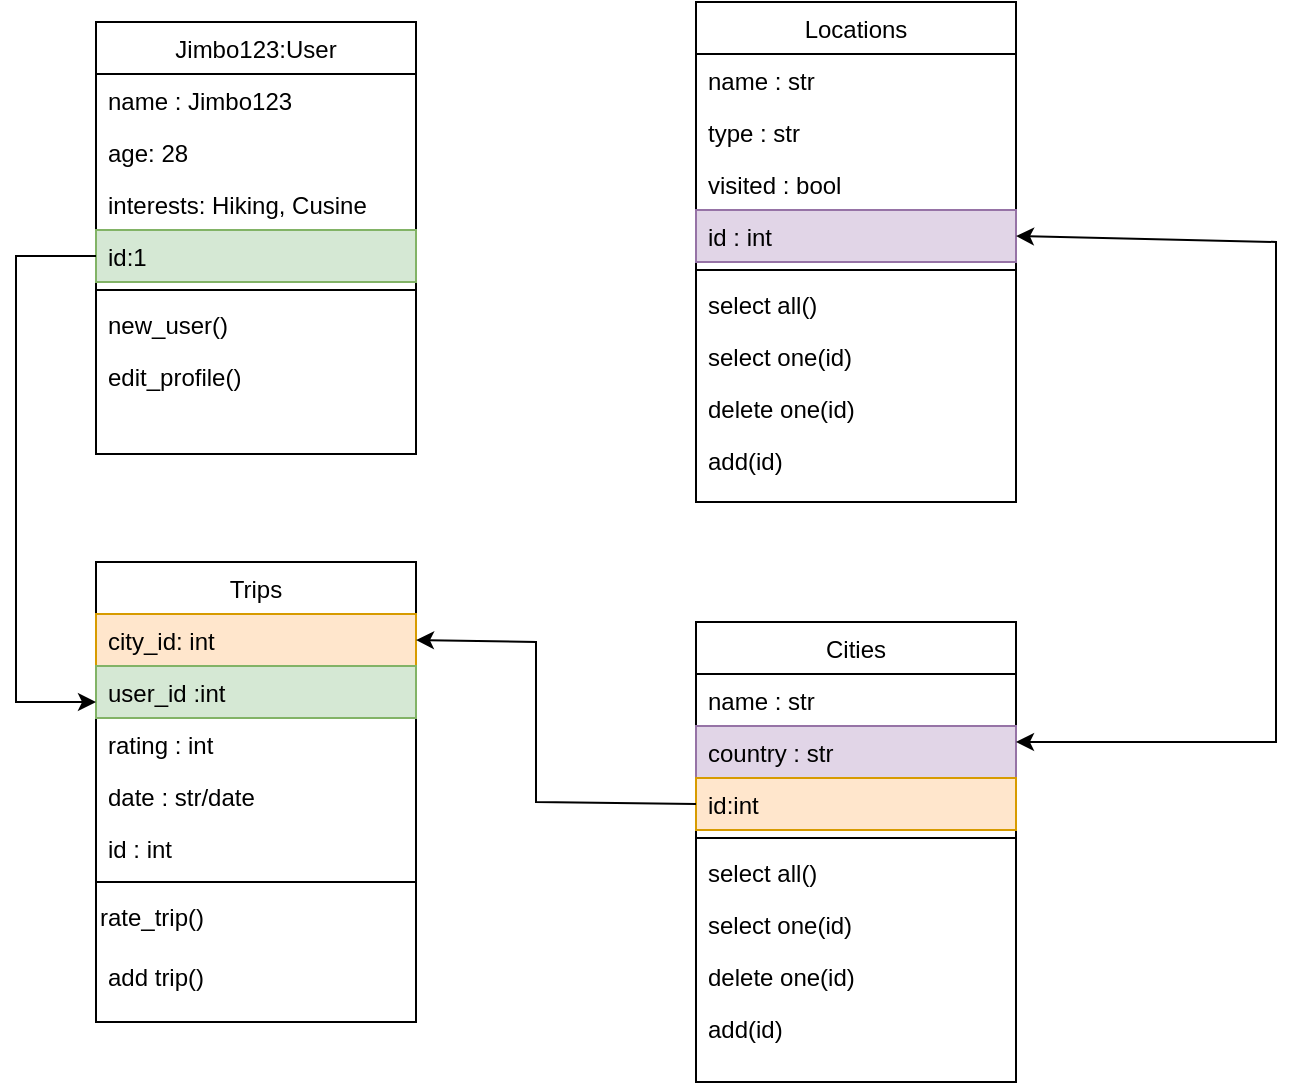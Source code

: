 <mxfile version="17.5.0" type="device"><diagram id="C5RBs43oDa-KdzZeNtuy" name="Page-1"><mxGraphModel dx="1306" dy="725" grid="1" gridSize="10" guides="1" tooltips="1" connect="1" arrows="1" fold="1" page="1" pageScale="1" pageWidth="827" pageHeight="1169" math="0" shadow="0"><root><mxCell id="WIyWlLk6GJQsqaUBKTNV-0"/><mxCell id="WIyWlLk6GJQsqaUBKTNV-1" parent="WIyWlLk6GJQsqaUBKTNV-0"/><mxCell id="zkfFHV4jXpPFQw0GAbJ--17" value="Jimbo123:User" style="swimlane;fontStyle=0;align=center;verticalAlign=top;childLayout=stackLayout;horizontal=1;startSize=26;horizontalStack=0;resizeParent=1;resizeLast=0;collapsible=1;marginBottom=0;rounded=0;shadow=0;strokeWidth=1;" parent="WIyWlLk6GJQsqaUBKTNV-1" vertex="1"><mxGeometry x="210" y="30" width="160" height="216" as="geometry"><mxRectangle x="550" y="140" width="160" height="26" as="alternateBounds"/></mxGeometry></mxCell><mxCell id="zkfFHV4jXpPFQw0GAbJ--18" value="name : Jimbo123" style="text;align=left;verticalAlign=top;spacingLeft=4;spacingRight=4;overflow=hidden;rotatable=0;points=[[0,0.5],[1,0.5]];portConstraint=eastwest;" parent="zkfFHV4jXpPFQw0GAbJ--17" vertex="1"><mxGeometry y="26" width="160" height="26" as="geometry"/></mxCell><mxCell id="zkfFHV4jXpPFQw0GAbJ--19" value="age: 28" style="text;align=left;verticalAlign=top;spacingLeft=4;spacingRight=4;overflow=hidden;rotatable=0;points=[[0,0.5],[1,0.5]];portConstraint=eastwest;rounded=0;shadow=0;html=0;" parent="zkfFHV4jXpPFQw0GAbJ--17" vertex="1"><mxGeometry y="52" width="160" height="26" as="geometry"/></mxCell><mxCell id="zkfFHV4jXpPFQw0GAbJ--20" value="interests: Hiking, Cusine" style="text;align=left;verticalAlign=top;spacingLeft=4;spacingRight=4;overflow=hidden;rotatable=0;points=[[0,0.5],[1,0.5]];portConstraint=eastwest;rounded=0;shadow=0;html=0;" parent="zkfFHV4jXpPFQw0GAbJ--17" vertex="1"><mxGeometry y="78" width="160" height="26" as="geometry"/></mxCell><mxCell id="zkfFHV4jXpPFQw0GAbJ--21" value="id:1" style="text;align=left;verticalAlign=top;spacingLeft=4;spacingRight=4;overflow=hidden;rotatable=0;points=[[0,0.5],[1,0.5]];portConstraint=eastwest;rounded=0;shadow=0;html=0;fillColor=#d5e8d4;strokeColor=#82b366;" parent="zkfFHV4jXpPFQw0GAbJ--17" vertex="1"><mxGeometry y="104" width="160" height="26" as="geometry"/></mxCell><mxCell id="zkfFHV4jXpPFQw0GAbJ--23" value="" style="line;html=1;strokeWidth=1;align=left;verticalAlign=middle;spacingTop=-1;spacingLeft=3;spacingRight=3;rotatable=0;labelPosition=right;points=[];portConstraint=eastwest;" parent="zkfFHV4jXpPFQw0GAbJ--17" vertex="1"><mxGeometry y="130" width="160" height="8" as="geometry"/></mxCell><mxCell id="pNhWWXLEbIImmQ0eV7bJ-21" value="new_user()" style="text;align=left;verticalAlign=top;spacingLeft=4;spacingRight=4;overflow=hidden;rotatable=0;points=[[0,0.5],[1,0.5]];portConstraint=eastwest;rounded=0;shadow=0;html=0;" parent="zkfFHV4jXpPFQw0GAbJ--17" vertex="1"><mxGeometry y="138" width="160" height="26" as="geometry"/></mxCell><mxCell id="pNhWWXLEbIImmQ0eV7bJ-22" value="edit_profile()" style="text;align=left;verticalAlign=top;spacingLeft=4;spacingRight=4;overflow=hidden;rotatable=0;points=[[0,0.5],[1,0.5]];portConstraint=eastwest;rounded=0;shadow=0;html=0;" parent="zkfFHV4jXpPFQw0GAbJ--17" vertex="1"><mxGeometry y="164" width="160" height="26" as="geometry"/></mxCell><mxCell id="pNhWWXLEbIImmQ0eV7bJ-0" value="Trips" style="swimlane;fontStyle=0;align=center;verticalAlign=top;childLayout=stackLayout;horizontal=1;startSize=26;horizontalStack=0;resizeParent=1;resizeLast=0;collapsible=1;marginBottom=0;rounded=0;shadow=0;strokeWidth=1;" parent="WIyWlLk6GJQsqaUBKTNV-1" vertex="1"><mxGeometry x="210" y="300" width="160" height="230" as="geometry"><mxRectangle x="550" y="140" width="160" height="26" as="alternateBounds"/></mxGeometry></mxCell><mxCell id="pNhWWXLEbIImmQ0eV7bJ-3" value="city_id: int" style="text;align=left;verticalAlign=top;spacingLeft=4;spacingRight=4;overflow=hidden;rotatable=0;points=[[0,0.5],[1,0.5]];portConstraint=eastwest;rounded=0;shadow=0;html=0;fillColor=#ffe6cc;strokeColor=#d79b00;" parent="pNhWWXLEbIImmQ0eV7bJ-0" vertex="1"><mxGeometry y="26" width="160" height="26" as="geometry"/></mxCell><mxCell id="pNhWWXLEbIImmQ0eV7bJ-4" value="user_id :int" style="text;align=left;verticalAlign=top;spacingLeft=4;spacingRight=4;overflow=hidden;rotatable=0;points=[[0,0.5],[1,0.5]];portConstraint=eastwest;rounded=0;shadow=0;html=0;fillColor=#d5e8d4;strokeColor=#82b366;" parent="pNhWWXLEbIImmQ0eV7bJ-0" vertex="1"><mxGeometry y="52" width="160" height="26" as="geometry"/></mxCell><mxCell id="pNhWWXLEbIImmQ0eV7bJ-12" value="rating : int" style="text;align=left;verticalAlign=top;spacingLeft=4;spacingRight=4;overflow=hidden;rotatable=0;points=[[0,0.5],[1,0.5]];portConstraint=eastwest;rounded=0;shadow=0;html=0;" parent="pNhWWXLEbIImmQ0eV7bJ-0" vertex="1"><mxGeometry y="78" width="160" height="26" as="geometry"/></mxCell><mxCell id="pNhWWXLEbIImmQ0eV7bJ-15" value="date : str/date" style="text;align=left;verticalAlign=top;spacingLeft=4;spacingRight=4;overflow=hidden;rotatable=0;points=[[0,0.5],[1,0.5]];portConstraint=eastwest;rounded=0;shadow=0;html=0;" parent="pNhWWXLEbIImmQ0eV7bJ-0" vertex="1"><mxGeometry y="104" width="160" height="26" as="geometry"/></mxCell><mxCell id="pNhWWXLEbIImmQ0eV7bJ-13" value="id : int" style="text;align=left;verticalAlign=top;spacingLeft=4;spacingRight=4;overflow=hidden;rotatable=0;points=[[0,0.5],[1,0.5]];portConstraint=eastwest;rounded=0;shadow=0;html=0;" parent="pNhWWXLEbIImmQ0eV7bJ-0" vertex="1"><mxGeometry y="130" width="160" height="26" as="geometry"/></mxCell><mxCell id="pNhWWXLEbIImmQ0eV7bJ-5" value="" style="line;html=1;strokeWidth=1;align=left;verticalAlign=middle;spacingTop=-1;spacingLeft=3;spacingRight=3;rotatable=0;labelPosition=right;points=[];portConstraint=eastwest;" parent="pNhWWXLEbIImmQ0eV7bJ-0" vertex="1"><mxGeometry y="156" width="160" height="8" as="geometry"/></mxCell><mxCell id="pNhWWXLEbIImmQ0eV7bJ-23" value="rate_trip()" style="text;whiteSpace=wrap;html=1;" parent="pNhWWXLEbIImmQ0eV7bJ-0" vertex="1"><mxGeometry y="164" width="160" height="30" as="geometry"/></mxCell><mxCell id="pNhWWXLEbIImmQ0eV7bJ-16" value="add trip()" style="text;align=left;verticalAlign=top;spacingLeft=4;spacingRight=4;overflow=hidden;rotatable=0;points=[[0,0.5],[1,0.5]];portConstraint=eastwest;rounded=0;shadow=0;html=0;" parent="pNhWWXLEbIImmQ0eV7bJ-0" vertex="1"><mxGeometry y="194" width="160" height="26" as="geometry"/></mxCell><mxCell id="pNhWWXLEbIImmQ0eV7bJ-6" value="Locations" style="swimlane;fontStyle=0;align=center;verticalAlign=top;childLayout=stackLayout;horizontal=1;startSize=26;horizontalStack=0;resizeParent=1;resizeLast=0;collapsible=1;marginBottom=0;rounded=0;shadow=0;strokeWidth=1;" parent="WIyWlLk6GJQsqaUBKTNV-1" vertex="1"><mxGeometry x="510" y="20" width="160" height="250" as="geometry"><mxRectangle x="550" y="140" width="160" height="26" as="alternateBounds"/></mxGeometry></mxCell><mxCell id="pNhWWXLEbIImmQ0eV7bJ-7" value="name : str" style="text;align=left;verticalAlign=top;spacingLeft=4;spacingRight=4;overflow=hidden;rotatable=0;points=[[0,0.5],[1,0.5]];portConstraint=eastwest;" parent="pNhWWXLEbIImmQ0eV7bJ-6" vertex="1"><mxGeometry y="26" width="160" height="26" as="geometry"/></mxCell><mxCell id="pNhWWXLEbIImmQ0eV7bJ-9" value="type : str" style="text;align=left;verticalAlign=top;spacingLeft=4;spacingRight=4;overflow=hidden;rotatable=0;points=[[0,0.5],[1,0.5]];portConstraint=eastwest;rounded=0;shadow=0;html=0;" parent="pNhWWXLEbIImmQ0eV7bJ-6" vertex="1"><mxGeometry y="52" width="160" height="26" as="geometry"/></mxCell><mxCell id="pNhWWXLEbIImmQ0eV7bJ-14" value="visited : bool" style="text;align=left;verticalAlign=top;spacingLeft=4;spacingRight=4;overflow=hidden;rotatable=0;points=[[0,0.5],[1,0.5]];portConstraint=eastwest;rounded=0;shadow=0;html=0;" parent="pNhWWXLEbIImmQ0eV7bJ-6" vertex="1"><mxGeometry y="78" width="160" height="26" as="geometry"/></mxCell><mxCell id="pNhWWXLEbIImmQ0eV7bJ-10" value="id : int" style="text;align=left;verticalAlign=top;spacingLeft=4;spacingRight=4;overflow=hidden;rotatable=0;points=[[0,0.5],[1,0.5]];portConstraint=eastwest;rounded=0;shadow=0;html=0;fillColor=#e1d5e7;strokeColor=#9673a6;" parent="pNhWWXLEbIImmQ0eV7bJ-6" vertex="1"><mxGeometry y="104" width="160" height="26" as="geometry"/></mxCell><mxCell id="pNhWWXLEbIImmQ0eV7bJ-11" value="" style="line;html=1;strokeWidth=1;align=left;verticalAlign=middle;spacingTop=-1;spacingLeft=3;spacingRight=3;rotatable=0;labelPosition=right;points=[];portConstraint=eastwest;" parent="pNhWWXLEbIImmQ0eV7bJ-6" vertex="1"><mxGeometry y="130" width="160" height="8" as="geometry"/></mxCell><mxCell id="pNhWWXLEbIImmQ0eV7bJ-17" value="select all()" style="text;align=left;verticalAlign=top;spacingLeft=4;spacingRight=4;overflow=hidden;rotatable=0;points=[[0,0.5],[1,0.5]];portConstraint=eastwest;rounded=0;shadow=0;html=0;" parent="pNhWWXLEbIImmQ0eV7bJ-6" vertex="1"><mxGeometry y="138" width="160" height="26" as="geometry"/></mxCell><mxCell id="pNhWWXLEbIImmQ0eV7bJ-18" value="select one(id)" style="text;align=left;verticalAlign=top;spacingLeft=4;spacingRight=4;overflow=hidden;rotatable=0;points=[[0,0.5],[1,0.5]];portConstraint=eastwest;rounded=0;shadow=0;html=0;" parent="pNhWWXLEbIImmQ0eV7bJ-6" vertex="1"><mxGeometry y="164" width="160" height="26" as="geometry"/></mxCell><mxCell id="pNhWWXLEbIImmQ0eV7bJ-19" value="delete one(id)" style="text;align=left;verticalAlign=top;spacingLeft=4;spacingRight=4;overflow=hidden;rotatable=0;points=[[0,0.5],[1,0.5]];portConstraint=eastwest;rounded=0;shadow=0;html=0;" parent="pNhWWXLEbIImmQ0eV7bJ-6" vertex="1"><mxGeometry y="190" width="160" height="26" as="geometry"/></mxCell><mxCell id="pNhWWXLEbIImmQ0eV7bJ-20" value="add(id)" style="text;align=left;verticalAlign=top;spacingLeft=4;spacingRight=4;overflow=hidden;rotatable=0;points=[[0,0.5],[1,0.5]];portConstraint=eastwest;rounded=0;shadow=0;html=0;" parent="pNhWWXLEbIImmQ0eV7bJ-6" vertex="1"><mxGeometry y="216" width="160" height="26" as="geometry"/></mxCell><mxCell id="pNhWWXLEbIImmQ0eV7bJ-24" value="Cities" style="swimlane;fontStyle=0;align=center;verticalAlign=top;childLayout=stackLayout;horizontal=1;startSize=26;horizontalStack=0;resizeParent=1;resizeLast=0;collapsible=1;marginBottom=0;rounded=0;shadow=0;strokeWidth=1;" parent="WIyWlLk6GJQsqaUBKTNV-1" vertex="1"><mxGeometry x="510" y="330" width="160" height="230" as="geometry"><mxRectangle x="550" y="140" width="160" height="26" as="alternateBounds"/></mxGeometry></mxCell><mxCell id="pNhWWXLEbIImmQ0eV7bJ-25" value="name : str" style="text;align=left;verticalAlign=top;spacingLeft=4;spacingRight=4;overflow=hidden;rotatable=0;points=[[0,0.5],[1,0.5]];portConstraint=eastwest;" parent="pNhWWXLEbIImmQ0eV7bJ-24" vertex="1"><mxGeometry y="26" width="160" height="26" as="geometry"/></mxCell><mxCell id="pNhWWXLEbIImmQ0eV7bJ-26" value="country : str" style="text;align=left;verticalAlign=top;spacingLeft=4;spacingRight=4;overflow=hidden;rotatable=0;points=[[0,0.5],[1,0.5]];portConstraint=eastwest;rounded=0;shadow=0;html=0;fillColor=#e1d5e7;strokeColor=#9673a6;" parent="pNhWWXLEbIImmQ0eV7bJ-24" vertex="1"><mxGeometry y="52" width="160" height="26" as="geometry"/></mxCell><mxCell id="pNhWWXLEbIImmQ0eV7bJ-35" value="id:int" style="text;align=left;verticalAlign=top;spacingLeft=4;spacingRight=4;overflow=hidden;rotatable=0;points=[[0,0.5],[1,0.5]];portConstraint=eastwest;rounded=0;shadow=0;html=0;fillColor=#ffe6cc;strokeColor=#d79b00;" parent="pNhWWXLEbIImmQ0eV7bJ-24" vertex="1"><mxGeometry y="78" width="160" height="26" as="geometry"/></mxCell><mxCell id="pNhWWXLEbIImmQ0eV7bJ-30" value="" style="line;html=1;strokeWidth=1;align=left;verticalAlign=middle;spacingTop=-1;spacingLeft=3;spacingRight=3;rotatable=0;labelPosition=right;points=[];portConstraint=eastwest;" parent="pNhWWXLEbIImmQ0eV7bJ-24" vertex="1"><mxGeometry y="104" width="160" height="8" as="geometry"/></mxCell><mxCell id="pNhWWXLEbIImmQ0eV7bJ-31" value="select all()" style="text;align=left;verticalAlign=top;spacingLeft=4;spacingRight=4;overflow=hidden;rotatable=0;points=[[0,0.5],[1,0.5]];portConstraint=eastwest;rounded=0;shadow=0;html=0;" parent="pNhWWXLEbIImmQ0eV7bJ-24" vertex="1"><mxGeometry y="112" width="160" height="26" as="geometry"/></mxCell><mxCell id="pNhWWXLEbIImmQ0eV7bJ-32" value="select one(id)" style="text;align=left;verticalAlign=top;spacingLeft=4;spacingRight=4;overflow=hidden;rotatable=0;points=[[0,0.5],[1,0.5]];portConstraint=eastwest;rounded=0;shadow=0;html=0;" parent="pNhWWXLEbIImmQ0eV7bJ-24" vertex="1"><mxGeometry y="138" width="160" height="26" as="geometry"/></mxCell><mxCell id="pNhWWXLEbIImmQ0eV7bJ-33" value="delete one(id)" style="text;align=left;verticalAlign=top;spacingLeft=4;spacingRight=4;overflow=hidden;rotatable=0;points=[[0,0.5],[1,0.5]];portConstraint=eastwest;rounded=0;shadow=0;html=0;" parent="pNhWWXLEbIImmQ0eV7bJ-24" vertex="1"><mxGeometry y="164" width="160" height="26" as="geometry"/></mxCell><mxCell id="pNhWWXLEbIImmQ0eV7bJ-34" value="add(id)" style="text;align=left;verticalAlign=top;spacingLeft=4;spacingRight=4;overflow=hidden;rotatable=0;points=[[0,0.5],[1,0.5]];portConstraint=eastwest;rounded=0;shadow=0;html=0;" parent="pNhWWXLEbIImmQ0eV7bJ-24" vertex="1"><mxGeometry y="190" width="160" height="26" as="geometry"/></mxCell><mxCell id="pNhWWXLEbIImmQ0eV7bJ-36" value="" style="endArrow=classic;html=1;rounded=0;exitX=0;exitY=0.5;exitDx=0;exitDy=0;" parent="WIyWlLk6GJQsqaUBKTNV-1" source="zkfFHV4jXpPFQw0GAbJ--21" edge="1"><mxGeometry width="50" height="50" relative="1" as="geometry"><mxPoint x="390" y="410" as="sourcePoint"/><mxPoint x="210" y="370" as="targetPoint"/><Array as="points"><mxPoint x="170" y="147"/><mxPoint x="170" y="370"/></Array></mxGeometry></mxCell><mxCell id="pNhWWXLEbIImmQ0eV7bJ-37" value="" style="endArrow=classic;html=1;rounded=0;exitX=0;exitY=0.5;exitDx=0;exitDy=0;entryX=1;entryY=0.5;entryDx=0;entryDy=0;" parent="WIyWlLk6GJQsqaUBKTNV-1" source="pNhWWXLEbIImmQ0eV7bJ-35" target="pNhWWXLEbIImmQ0eV7bJ-3" edge="1"><mxGeometry width="50" height="50" relative="1" as="geometry"><mxPoint x="390" y="410" as="sourcePoint"/><mxPoint x="440" y="360" as="targetPoint"/><Array as="points"><mxPoint x="430" y="420"/><mxPoint x="430" y="340"/></Array></mxGeometry></mxCell><mxCell id="wqBDtQVunlot5vzTMHAH-0" value="" style="endArrow=classic;startArrow=classic;html=1;rounded=0;entryX=1;entryY=0.5;entryDx=0;entryDy=0;" parent="WIyWlLk6GJQsqaUBKTNV-1" target="pNhWWXLEbIImmQ0eV7bJ-10" edge="1"><mxGeometry width="50" height="50" relative="1" as="geometry"><mxPoint x="670" y="390" as="sourcePoint"/><mxPoint x="440" y="170" as="targetPoint"/><Array as="points"><mxPoint x="800" y="390"/><mxPoint x="800" y="140"/></Array></mxGeometry></mxCell></root></mxGraphModel></diagram></mxfile>